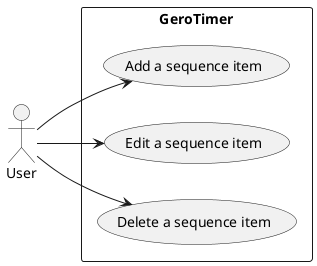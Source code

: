 @startuml
actor User

rectangle GeroTimer {
  left to right direction
  User --> (Add a sequence item)
  User --> (Edit a sequence item)
  User --> (Delete a sequence item)
}
@enduml
